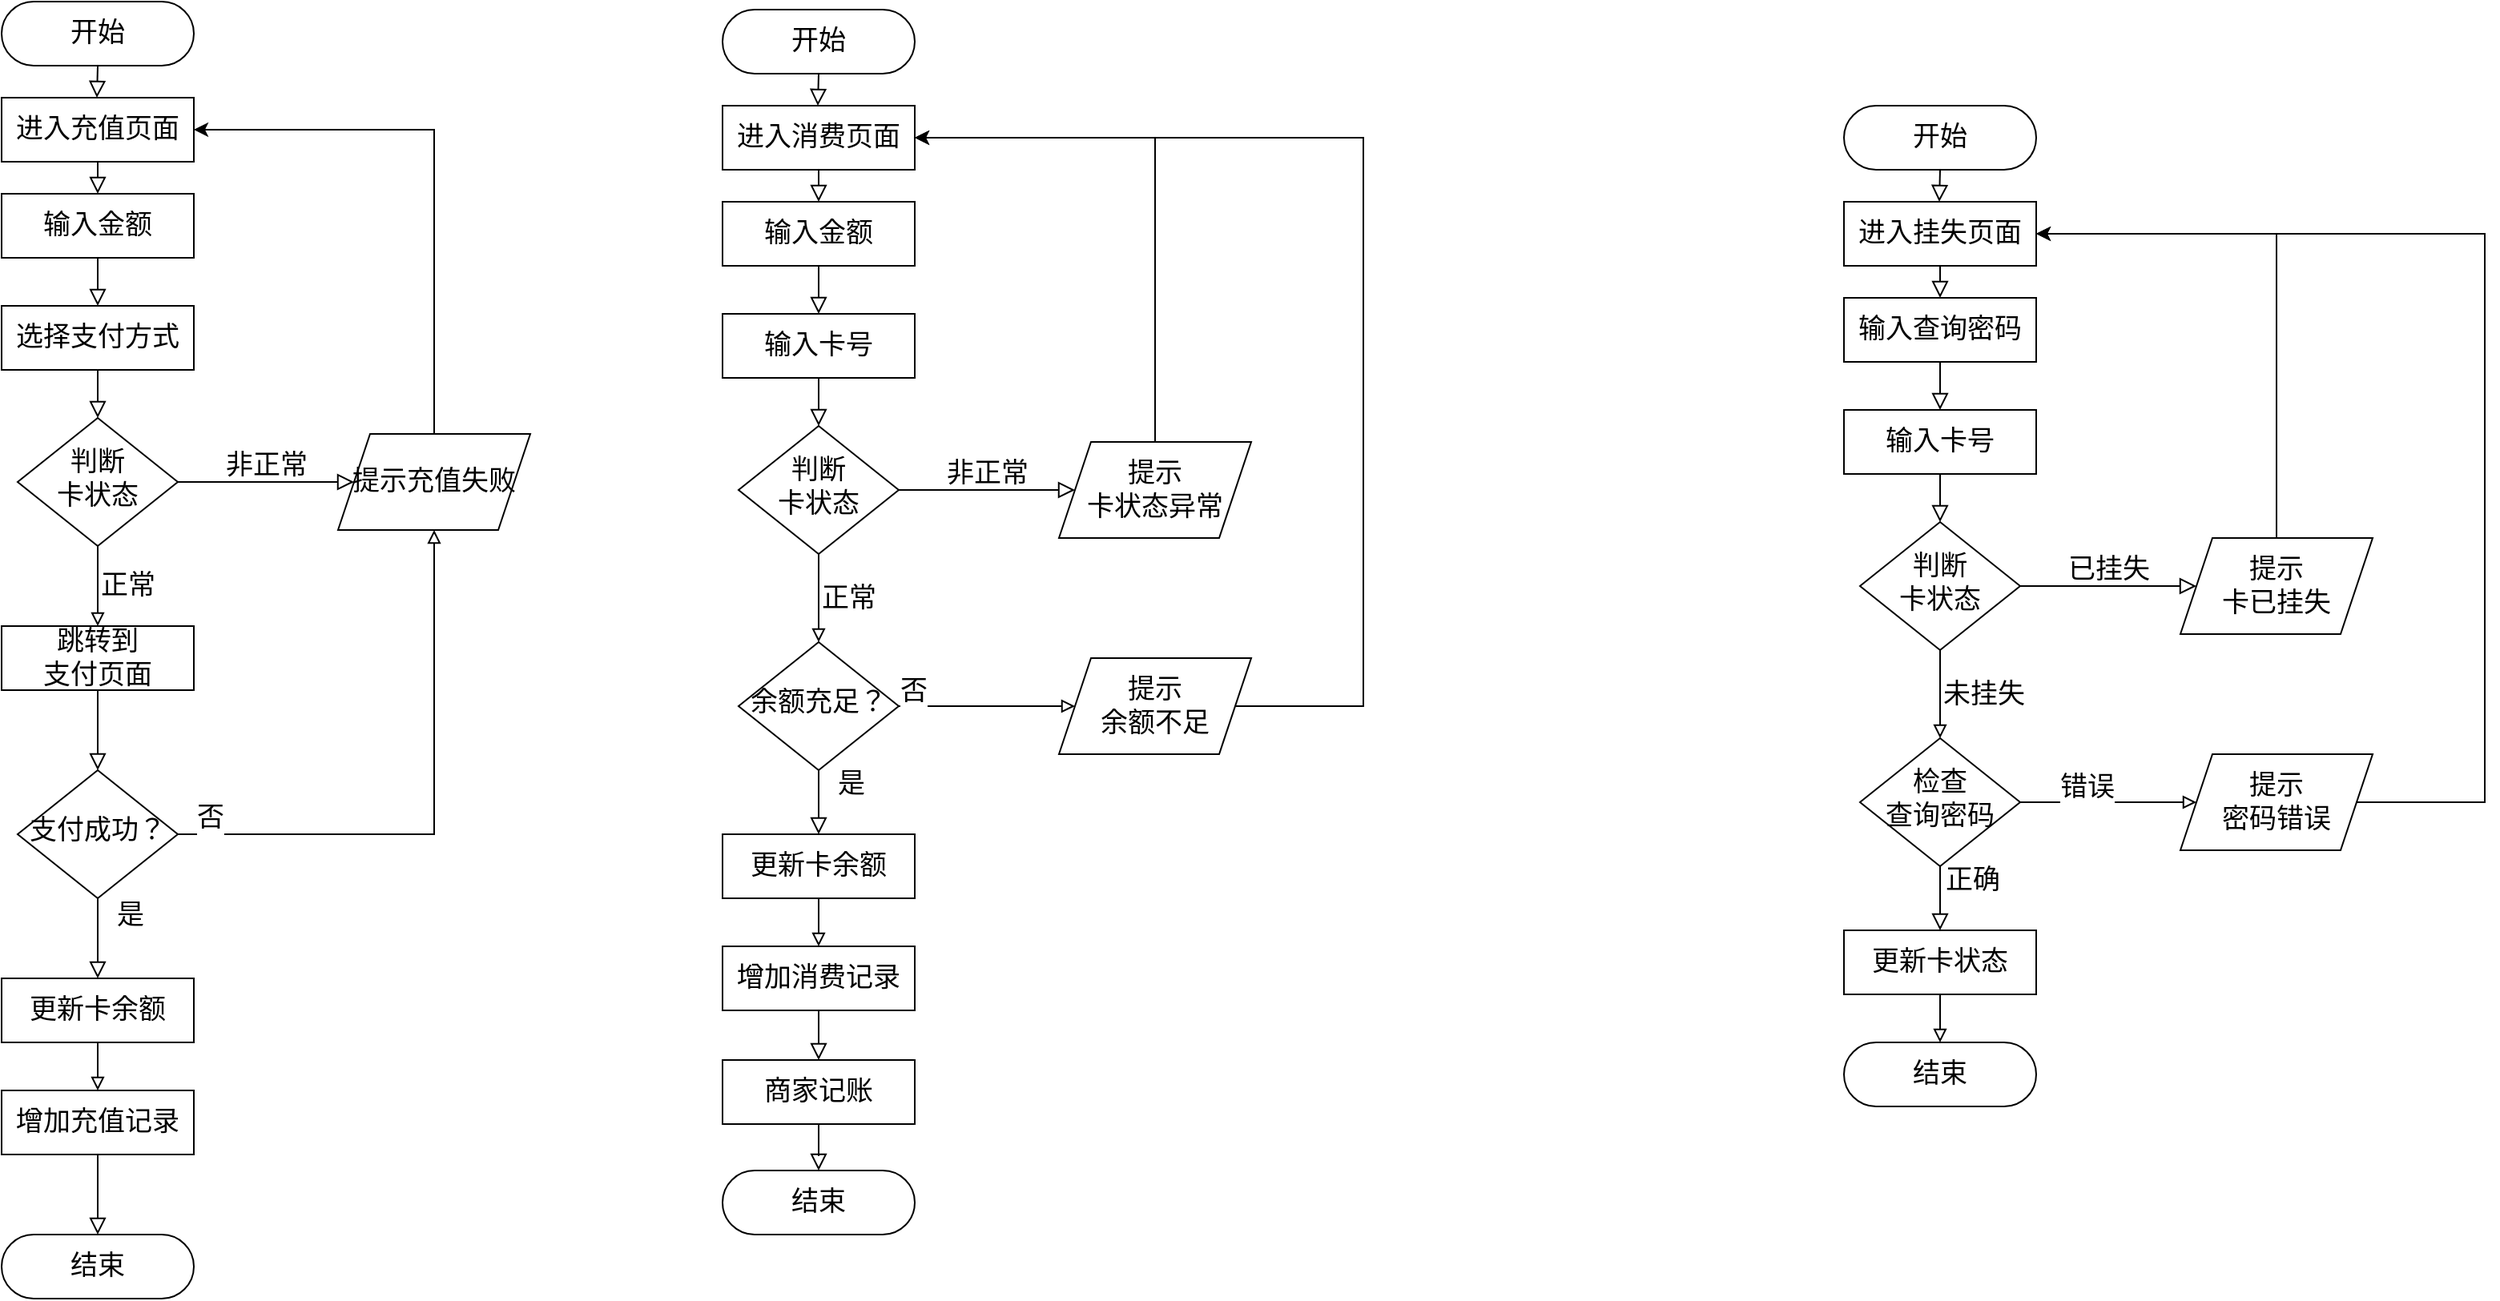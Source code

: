 <mxfile version="24.9.3">
  <diagram id="C5RBs43oDa-KdzZeNtuy" name="Page-1">
    <mxGraphModel dx="1194" dy="893" grid="1" gridSize="10" guides="1" tooltips="1" connect="1" arrows="1" fold="1" page="1" pageScale="1" pageWidth="1169" pageHeight="827" math="0" shadow="0">
      <root>
        <mxCell id="WIyWlLk6GJQsqaUBKTNV-0" />
        <mxCell id="WIyWlLk6GJQsqaUBKTNV-1" parent="WIyWlLk6GJQsqaUBKTNV-0" />
        <mxCell id="WIyWlLk6GJQsqaUBKTNV-2" value="" style="rounded=0;html=1;jettySize=auto;orthogonalLoop=1;fontSize=17;endArrow=block;endFill=0;endSize=8;strokeWidth=1;shadow=0;labelBackgroundColor=none;edgeStyle=orthogonalEdgeStyle;" parent="WIyWlLk6GJQsqaUBKTNV-1" source="WIyWlLk6GJQsqaUBKTNV-3" target="WIyWlLk6GJQsqaUBKTNV-6" edge="1">
          <mxGeometry relative="1" as="geometry" />
        </mxCell>
        <mxCell id="WIyWlLk6GJQsqaUBKTNV-3" value="选择支付方式" style="rounded=0;whiteSpace=wrap;html=1;fontSize=17;glass=0;strokeWidth=1;shadow=0;" parent="WIyWlLk6GJQsqaUBKTNV-1" vertex="1">
          <mxGeometry x="80" y="199" width="120" height="40" as="geometry" />
        </mxCell>
        <mxCell id="WIyWlLk6GJQsqaUBKTNV-5" value="非正常" style="edgeStyle=orthogonalEdgeStyle;rounded=0;html=1;jettySize=auto;orthogonalLoop=1;fontSize=17;endArrow=block;endFill=0;endSize=8;strokeWidth=1;shadow=0;labelBackgroundColor=none;entryX=0;entryY=0.5;entryDx=0;entryDy=0;" parent="WIyWlLk6GJQsqaUBKTNV-1" source="WIyWlLk6GJQsqaUBKTNV-6" target="n9ziA0_ppnjwsiYsguU1-13" edge="1">
          <mxGeometry y="10" relative="1" as="geometry">
            <mxPoint as="offset" />
            <mxPoint x="280" y="309" as="targetPoint" />
          </mxGeometry>
        </mxCell>
        <mxCell id="n9ziA0_ppnjwsiYsguU1-6" value="&lt;font style=&quot;font-size: 17px;&quot;&gt;正常&lt;/font&gt;" style="edgeStyle=orthogonalEdgeStyle;rounded=0;orthogonalLoop=1;jettySize=auto;html=1;exitX=0.5;exitY=1;exitDx=0;exitDy=0;entryX=0.5;entryY=0;entryDx=0;entryDy=0;labelPosition=right;verticalLabelPosition=middle;align=left;verticalAlign=middle;endArrow=block;endFill=0;" edge="1" parent="WIyWlLk6GJQsqaUBKTNV-1" source="WIyWlLk6GJQsqaUBKTNV-6" target="n9ziA0_ppnjwsiYsguU1-5">
          <mxGeometry relative="1" as="geometry">
            <mxPoint as="offset" />
          </mxGeometry>
        </mxCell>
        <mxCell id="WIyWlLk6GJQsqaUBKTNV-6" value="判断&lt;div&gt;卡状态&lt;/div&gt;" style="rhombus;whiteSpace=wrap;html=1;shadow=0;fontFamily=Helvetica;fontSize=17;align=center;strokeWidth=1;spacing=6;spacingTop=-4;" parent="WIyWlLk6GJQsqaUBKTNV-1" vertex="1">
          <mxGeometry x="90" y="269" width="100" height="80" as="geometry" />
        </mxCell>
        <mxCell id="WIyWlLk6GJQsqaUBKTNV-8" value="是" style="rounded=0;html=1;jettySize=auto;orthogonalLoop=1;fontSize=17;endArrow=block;endFill=0;endSize=8;strokeWidth=1;shadow=0;labelBackgroundColor=none;edgeStyle=orthogonalEdgeStyle;" parent="WIyWlLk6GJQsqaUBKTNV-1" source="WIyWlLk6GJQsqaUBKTNV-10" target="WIyWlLk6GJQsqaUBKTNV-11" edge="1">
          <mxGeometry x="-0.556" y="20" relative="1" as="geometry">
            <mxPoint as="offset" />
          </mxGeometry>
        </mxCell>
        <mxCell id="n9ziA0_ppnjwsiYsguU1-7" value="否" style="edgeStyle=orthogonalEdgeStyle;rounded=0;orthogonalLoop=1;jettySize=auto;html=1;exitX=1;exitY=0.5;exitDx=0;exitDy=0;entryX=0.5;entryY=1;entryDx=0;entryDy=0;labelPosition=left;verticalLabelPosition=middle;align=right;verticalAlign=middle;fontSize=17;endArrow=block;endFill=0;" edge="1" parent="WIyWlLk6GJQsqaUBKTNV-1" source="WIyWlLk6GJQsqaUBKTNV-10" target="n9ziA0_ppnjwsiYsguU1-13">
          <mxGeometry x="-0.829" y="10" relative="1" as="geometry">
            <mxPoint x="340" y="329" as="targetPoint" />
            <mxPoint as="offset" />
          </mxGeometry>
        </mxCell>
        <mxCell id="WIyWlLk6GJQsqaUBKTNV-10" value="支付成功？" style="rhombus;whiteSpace=wrap;html=1;shadow=0;fontFamily=Helvetica;fontSize=17;align=center;strokeWidth=1;spacing=6;spacingTop=-4;" parent="WIyWlLk6GJQsqaUBKTNV-1" vertex="1">
          <mxGeometry x="90" y="489" width="100" height="80" as="geometry" />
        </mxCell>
        <mxCell id="n9ziA0_ppnjwsiYsguU1-10" style="edgeStyle=orthogonalEdgeStyle;rounded=0;orthogonalLoop=1;jettySize=auto;html=1;exitX=0.5;exitY=1;exitDx=0;exitDy=0;entryX=0.5;entryY=0;entryDx=0;entryDy=0;endArrow=block;endFill=0;" edge="1" parent="WIyWlLk6GJQsqaUBKTNV-1" source="WIyWlLk6GJQsqaUBKTNV-11" target="n9ziA0_ppnjwsiYsguU1-9">
          <mxGeometry relative="1" as="geometry" />
        </mxCell>
        <mxCell id="WIyWlLk6GJQsqaUBKTNV-11" value="更新卡余额" style="rounded=0;whiteSpace=wrap;html=1;fontSize=17;glass=0;strokeWidth=1;shadow=0;" parent="WIyWlLk6GJQsqaUBKTNV-1" vertex="1">
          <mxGeometry x="80" y="619" width="120" height="40" as="geometry" />
        </mxCell>
        <mxCell id="n9ziA0_ppnjwsiYsguU1-0" value="" style="rounded=0;html=1;jettySize=auto;orthogonalLoop=1;fontSize=17;endArrow=block;endFill=0;endSize=8;strokeWidth=1;shadow=0;labelBackgroundColor=none;edgeStyle=orthogonalEdgeStyle;" edge="1" parent="WIyWlLk6GJQsqaUBKTNV-1" source="n9ziA0_ppnjwsiYsguU1-1">
          <mxGeometry relative="1" as="geometry">
            <mxPoint x="140" y="199" as="targetPoint" />
          </mxGeometry>
        </mxCell>
        <mxCell id="n9ziA0_ppnjwsiYsguU1-1" value="输入金额" style="rounded=0;whiteSpace=wrap;html=1;fontSize=17;glass=0;strokeWidth=1;shadow=0;" vertex="1" parent="WIyWlLk6GJQsqaUBKTNV-1">
          <mxGeometry x="80" y="129" width="120" height="40" as="geometry" />
        </mxCell>
        <mxCell id="n9ziA0_ppnjwsiYsguU1-2" value="" style="rounded=0;html=1;jettySize=auto;orthogonalLoop=1;fontSize=17;endArrow=block;endFill=0;endSize=8;strokeWidth=1;shadow=0;labelBackgroundColor=none;edgeStyle=orthogonalEdgeStyle;exitX=0.5;exitY=1;exitDx=0;exitDy=0;" edge="1" parent="WIyWlLk6GJQsqaUBKTNV-1" source="n9ziA0_ppnjwsiYsguU1-3">
          <mxGeometry relative="1" as="geometry">
            <mxPoint x="139.5" y="69" as="targetPoint" />
            <mxPoint x="139.5" y="-21" as="sourcePoint" />
          </mxGeometry>
        </mxCell>
        <mxCell id="n9ziA0_ppnjwsiYsguU1-3" value="开始" style="rounded=1;whiteSpace=wrap;html=1;fontSize=17;glass=0;strokeWidth=1;shadow=0;perimeter=rectanglePerimeter;arcSize=50;" vertex="1" parent="WIyWlLk6GJQsqaUBKTNV-1">
          <mxGeometry x="80" y="9" width="120" height="40" as="geometry" />
        </mxCell>
        <mxCell id="n9ziA0_ppnjwsiYsguU1-4" value="" style="rounded=0;html=1;jettySize=auto;orthogonalLoop=1;fontSize=17;endArrow=block;endFill=0;endSize=8;strokeWidth=1;shadow=0;labelBackgroundColor=none;edgeStyle=orthogonalEdgeStyle;entryX=0.5;entryY=0;entryDx=0;entryDy=0;" edge="1" parent="WIyWlLk6GJQsqaUBKTNV-1" source="n9ziA0_ppnjwsiYsguU1-5" target="WIyWlLk6GJQsqaUBKTNV-10">
          <mxGeometry relative="1" as="geometry">
            <mxPoint x="140" y="459" as="targetPoint" />
            <Array as="points" />
          </mxGeometry>
        </mxCell>
        <mxCell id="n9ziA0_ppnjwsiYsguU1-5" value="跳转到&lt;div&gt;支付页面&lt;/div&gt;" style="rounded=0;whiteSpace=wrap;html=1;fontSize=17;glass=0;strokeWidth=1;shadow=0;" vertex="1" parent="WIyWlLk6GJQsqaUBKTNV-1">
          <mxGeometry x="80" y="399" width="120" height="40" as="geometry" />
        </mxCell>
        <mxCell id="n9ziA0_ppnjwsiYsguU1-8" value="" style="rounded=0;html=1;jettySize=auto;orthogonalLoop=1;fontSize=17;endArrow=block;endFill=0;endSize=8;strokeWidth=1;shadow=0;labelBackgroundColor=none;edgeStyle=orthogonalEdgeStyle;" edge="1" parent="WIyWlLk6GJQsqaUBKTNV-1" source="n9ziA0_ppnjwsiYsguU1-9">
          <mxGeometry relative="1" as="geometry">
            <mxPoint x="140" y="779" as="targetPoint" />
          </mxGeometry>
        </mxCell>
        <mxCell id="n9ziA0_ppnjwsiYsguU1-9" value="增加充值记录" style="rounded=0;whiteSpace=wrap;html=1;fontSize=17;glass=0;strokeWidth=1;shadow=0;" vertex="1" parent="WIyWlLk6GJQsqaUBKTNV-1">
          <mxGeometry x="80" y="689" width="120" height="40" as="geometry" />
        </mxCell>
        <mxCell id="n9ziA0_ppnjwsiYsguU1-11" value="" style="rounded=0;html=1;jettySize=auto;orthogonalLoop=1;fontSize=17;endArrow=block;endFill=0;endSize=8;strokeWidth=1;shadow=0;labelBackgroundColor=none;edgeStyle=orthogonalEdgeStyle;" edge="1" parent="WIyWlLk6GJQsqaUBKTNV-1" source="n9ziA0_ppnjwsiYsguU1-12">
          <mxGeometry relative="1" as="geometry">
            <mxPoint x="140" y="129" as="targetPoint" />
          </mxGeometry>
        </mxCell>
        <mxCell id="n9ziA0_ppnjwsiYsguU1-12" value="进入充值页面" style="rounded=0;whiteSpace=wrap;html=1;fontSize=17;glass=0;strokeWidth=1;shadow=0;" vertex="1" parent="WIyWlLk6GJQsqaUBKTNV-1">
          <mxGeometry x="80" y="69" width="120" height="40" as="geometry" />
        </mxCell>
        <mxCell id="n9ziA0_ppnjwsiYsguU1-14" style="edgeStyle=orthogonalEdgeStyle;rounded=0;orthogonalLoop=1;jettySize=auto;html=1;exitX=0.5;exitY=0;exitDx=0;exitDy=0;entryX=1;entryY=0.5;entryDx=0;entryDy=0;" edge="1" parent="WIyWlLk6GJQsqaUBKTNV-1" source="n9ziA0_ppnjwsiYsguU1-13" target="n9ziA0_ppnjwsiYsguU1-12">
          <mxGeometry relative="1" as="geometry" />
        </mxCell>
        <mxCell id="n9ziA0_ppnjwsiYsguU1-13" value="&lt;font style=&quot;font-size: 17px;&quot;&gt;提示充值失败&lt;/font&gt;" style="shape=parallelogram;perimeter=parallelogramPerimeter;whiteSpace=wrap;html=1;fixedSize=1;" vertex="1" parent="WIyWlLk6GJQsqaUBKTNV-1">
          <mxGeometry x="290" y="279" width="120" height="60" as="geometry" />
        </mxCell>
        <mxCell id="n9ziA0_ppnjwsiYsguU1-17" value="结束" style="rounded=1;whiteSpace=wrap;html=1;fontSize=17;glass=0;strokeWidth=1;shadow=0;perimeter=rectanglePerimeter;arcSize=50;" vertex="1" parent="WIyWlLk6GJQsqaUBKTNV-1">
          <mxGeometry x="80" y="779" width="120" height="40" as="geometry" />
        </mxCell>
        <mxCell id="n9ziA0_ppnjwsiYsguU1-18" value="" style="rounded=0;html=1;jettySize=auto;orthogonalLoop=1;fontSize=17;endArrow=block;endFill=0;endSize=8;strokeWidth=1;shadow=0;labelBackgroundColor=none;edgeStyle=orthogonalEdgeStyle;" edge="1" parent="WIyWlLk6GJQsqaUBKTNV-1" source="n9ziA0_ppnjwsiYsguU1-19" target="n9ziA0_ppnjwsiYsguU1-22">
          <mxGeometry relative="1" as="geometry" />
        </mxCell>
        <mxCell id="n9ziA0_ppnjwsiYsguU1-19" value="输入卡号" style="rounded=0;whiteSpace=wrap;html=1;fontSize=17;glass=0;strokeWidth=1;shadow=0;" vertex="1" parent="WIyWlLk6GJQsqaUBKTNV-1">
          <mxGeometry x="530" y="204" width="120" height="40" as="geometry" />
        </mxCell>
        <mxCell id="n9ziA0_ppnjwsiYsguU1-20" value="非正常" style="edgeStyle=orthogonalEdgeStyle;rounded=0;html=1;jettySize=auto;orthogonalLoop=1;fontSize=17;endArrow=block;endFill=0;endSize=8;strokeWidth=1;shadow=0;labelBackgroundColor=none;entryX=0;entryY=0.5;entryDx=0;entryDy=0;" edge="1" parent="WIyWlLk6GJQsqaUBKTNV-1" source="n9ziA0_ppnjwsiYsguU1-22" target="n9ziA0_ppnjwsiYsguU1-39">
          <mxGeometry y="10" relative="1" as="geometry">
            <mxPoint as="offset" />
            <mxPoint x="730" y="314" as="targetPoint" />
          </mxGeometry>
        </mxCell>
        <mxCell id="n9ziA0_ppnjwsiYsguU1-21" value="&lt;font style=&quot;font-size: 17px;&quot;&gt;正常&lt;/font&gt;" style="edgeStyle=orthogonalEdgeStyle;rounded=0;orthogonalLoop=1;jettySize=auto;html=1;exitX=0.5;exitY=1;exitDx=0;exitDy=0;entryX=0.5;entryY=0;entryDx=0;entryDy=0;labelPosition=right;verticalLabelPosition=middle;align=left;verticalAlign=middle;endArrow=block;endFill=0;" edge="1" parent="WIyWlLk6GJQsqaUBKTNV-1" source="n9ziA0_ppnjwsiYsguU1-22" target="n9ziA0_ppnjwsiYsguU1-25">
          <mxGeometry relative="1" as="geometry">
            <mxPoint as="offset" />
            <mxPoint x="590" y="404" as="targetPoint" />
          </mxGeometry>
        </mxCell>
        <mxCell id="n9ziA0_ppnjwsiYsguU1-22" value="判断&lt;div&gt;卡状态&lt;/div&gt;" style="rhombus;whiteSpace=wrap;html=1;shadow=0;fontFamily=Helvetica;fontSize=17;align=center;strokeWidth=1;spacing=6;spacingTop=-4;" vertex="1" parent="WIyWlLk6GJQsqaUBKTNV-1">
          <mxGeometry x="540" y="274" width="100" height="80" as="geometry" />
        </mxCell>
        <mxCell id="n9ziA0_ppnjwsiYsguU1-23" value="是" style="rounded=0;html=1;jettySize=auto;orthogonalLoop=1;fontSize=17;endArrow=block;endFill=0;endSize=8;strokeWidth=1;shadow=0;labelBackgroundColor=none;edgeStyle=orthogonalEdgeStyle;" edge="1" parent="WIyWlLk6GJQsqaUBKTNV-1" source="n9ziA0_ppnjwsiYsguU1-25" target="n9ziA0_ppnjwsiYsguU1-27">
          <mxGeometry x="-0.556" y="20" relative="1" as="geometry">
            <mxPoint as="offset" />
          </mxGeometry>
        </mxCell>
        <mxCell id="n9ziA0_ppnjwsiYsguU1-24" value="否" style="edgeStyle=orthogonalEdgeStyle;rounded=0;orthogonalLoop=1;jettySize=auto;html=1;exitX=1;exitY=0.5;exitDx=0;exitDy=0;labelPosition=left;verticalLabelPosition=middle;align=right;verticalAlign=middle;fontSize=17;endArrow=block;endFill=0;entryX=0;entryY=0.5;entryDx=0;entryDy=0;" edge="1" parent="WIyWlLk6GJQsqaUBKTNV-1" source="n9ziA0_ppnjwsiYsguU1-25" target="n9ziA0_ppnjwsiYsguU1-41">
          <mxGeometry x="-0.667" y="9" relative="1" as="geometry">
            <mxPoint x="800" y="449" as="targetPoint" />
            <mxPoint as="offset" />
          </mxGeometry>
        </mxCell>
        <mxCell id="n9ziA0_ppnjwsiYsguU1-25" value="余额充足？" style="rhombus;whiteSpace=wrap;html=1;shadow=0;fontFamily=Helvetica;fontSize=17;align=center;strokeWidth=1;spacing=6;spacingTop=-4;" vertex="1" parent="WIyWlLk6GJQsqaUBKTNV-1">
          <mxGeometry x="540" y="409" width="100" height="80" as="geometry" />
        </mxCell>
        <mxCell id="n9ziA0_ppnjwsiYsguU1-26" style="edgeStyle=orthogonalEdgeStyle;rounded=0;orthogonalLoop=1;jettySize=auto;html=1;exitX=0.5;exitY=1;exitDx=0;exitDy=0;entryX=0.5;entryY=0;entryDx=0;entryDy=0;endArrow=block;endFill=0;" edge="1" parent="WIyWlLk6GJQsqaUBKTNV-1" source="n9ziA0_ppnjwsiYsguU1-27" target="n9ziA0_ppnjwsiYsguU1-35">
          <mxGeometry relative="1" as="geometry" />
        </mxCell>
        <mxCell id="n9ziA0_ppnjwsiYsguU1-27" value="更新卡余额" style="rounded=0;whiteSpace=wrap;html=1;fontSize=17;glass=0;strokeWidth=1;shadow=0;" vertex="1" parent="WIyWlLk6GJQsqaUBKTNV-1">
          <mxGeometry x="530" y="529" width="120" height="40" as="geometry" />
        </mxCell>
        <mxCell id="n9ziA0_ppnjwsiYsguU1-28" value="" style="rounded=0;html=1;jettySize=auto;orthogonalLoop=1;fontSize=17;endArrow=block;endFill=0;endSize=8;strokeWidth=1;shadow=0;labelBackgroundColor=none;edgeStyle=orthogonalEdgeStyle;" edge="1" parent="WIyWlLk6GJQsqaUBKTNV-1" source="n9ziA0_ppnjwsiYsguU1-29">
          <mxGeometry relative="1" as="geometry">
            <mxPoint x="590" y="204" as="targetPoint" />
          </mxGeometry>
        </mxCell>
        <mxCell id="n9ziA0_ppnjwsiYsguU1-29" value="输入金额" style="rounded=0;whiteSpace=wrap;html=1;fontSize=17;glass=0;strokeWidth=1;shadow=0;" vertex="1" parent="WIyWlLk6GJQsqaUBKTNV-1">
          <mxGeometry x="530" y="134" width="120" height="40" as="geometry" />
        </mxCell>
        <mxCell id="n9ziA0_ppnjwsiYsguU1-30" value="" style="rounded=0;html=1;jettySize=auto;orthogonalLoop=1;fontSize=17;endArrow=block;endFill=0;endSize=8;strokeWidth=1;shadow=0;labelBackgroundColor=none;edgeStyle=orthogonalEdgeStyle;exitX=0.5;exitY=1;exitDx=0;exitDy=0;" edge="1" parent="WIyWlLk6GJQsqaUBKTNV-1" source="n9ziA0_ppnjwsiYsguU1-31">
          <mxGeometry relative="1" as="geometry">
            <mxPoint x="589.5" y="74" as="targetPoint" />
            <mxPoint x="589.5" y="-16" as="sourcePoint" />
          </mxGeometry>
        </mxCell>
        <mxCell id="n9ziA0_ppnjwsiYsguU1-31" value="开始" style="rounded=1;whiteSpace=wrap;html=1;fontSize=17;glass=0;strokeWidth=1;shadow=0;perimeter=rectanglePerimeter;arcSize=50;" vertex="1" parent="WIyWlLk6GJQsqaUBKTNV-1">
          <mxGeometry x="530" y="14" width="120" height="40" as="geometry" />
        </mxCell>
        <mxCell id="n9ziA0_ppnjwsiYsguU1-34" value="" style="rounded=0;html=1;jettySize=auto;orthogonalLoop=1;fontSize=17;endArrow=block;endFill=0;endSize=8;strokeWidth=1;shadow=0;labelBackgroundColor=none;edgeStyle=orthogonalEdgeStyle;entryX=0.5;entryY=0;entryDx=0;entryDy=0;" edge="1" parent="WIyWlLk6GJQsqaUBKTNV-1" source="n9ziA0_ppnjwsiYsguU1-35" target="n9ziA0_ppnjwsiYsguU1-44">
          <mxGeometry relative="1" as="geometry">
            <mxPoint x="590" y="690" as="targetPoint" />
          </mxGeometry>
        </mxCell>
        <mxCell id="n9ziA0_ppnjwsiYsguU1-35" value="增加消费记录" style="rounded=0;whiteSpace=wrap;html=1;fontSize=17;glass=0;strokeWidth=1;shadow=0;" vertex="1" parent="WIyWlLk6GJQsqaUBKTNV-1">
          <mxGeometry x="530" y="599" width="120" height="40" as="geometry" />
        </mxCell>
        <mxCell id="n9ziA0_ppnjwsiYsguU1-36" value="" style="rounded=0;html=1;jettySize=auto;orthogonalLoop=1;fontSize=17;endArrow=block;endFill=0;endSize=8;strokeWidth=1;shadow=0;labelBackgroundColor=none;edgeStyle=orthogonalEdgeStyle;" edge="1" parent="WIyWlLk6GJQsqaUBKTNV-1" source="n9ziA0_ppnjwsiYsguU1-37">
          <mxGeometry relative="1" as="geometry">
            <mxPoint x="590" y="134" as="targetPoint" />
          </mxGeometry>
        </mxCell>
        <mxCell id="n9ziA0_ppnjwsiYsguU1-37" value="进入消费页面" style="rounded=0;whiteSpace=wrap;html=1;fontSize=17;glass=0;strokeWidth=1;shadow=0;" vertex="1" parent="WIyWlLk6GJQsqaUBKTNV-1">
          <mxGeometry x="530" y="74" width="120" height="40" as="geometry" />
        </mxCell>
        <mxCell id="n9ziA0_ppnjwsiYsguU1-38" style="edgeStyle=orthogonalEdgeStyle;rounded=0;orthogonalLoop=1;jettySize=auto;html=1;exitX=0.5;exitY=0;exitDx=0;exitDy=0;entryX=1;entryY=0.5;entryDx=0;entryDy=0;" edge="1" parent="WIyWlLk6GJQsqaUBKTNV-1" source="n9ziA0_ppnjwsiYsguU1-39" target="n9ziA0_ppnjwsiYsguU1-37">
          <mxGeometry relative="1" as="geometry" />
        </mxCell>
        <mxCell id="n9ziA0_ppnjwsiYsguU1-39" value="&lt;font style=&quot;font-size: 17px;&quot;&gt;提示&lt;/font&gt;&lt;div&gt;&lt;font style=&quot;font-size: 17px;&quot;&gt;卡状态异常&lt;/font&gt;&lt;/div&gt;" style="shape=parallelogram;perimeter=parallelogramPerimeter;whiteSpace=wrap;html=1;fixedSize=1;" vertex="1" parent="WIyWlLk6GJQsqaUBKTNV-1">
          <mxGeometry x="740" y="284" width="120" height="60" as="geometry" />
        </mxCell>
        <mxCell id="n9ziA0_ppnjwsiYsguU1-40" value="结束" style="rounded=1;whiteSpace=wrap;html=1;fontSize=17;glass=0;strokeWidth=1;shadow=0;perimeter=rectanglePerimeter;arcSize=50;" vertex="1" parent="WIyWlLk6GJQsqaUBKTNV-1">
          <mxGeometry x="530" y="739" width="120" height="40" as="geometry" />
        </mxCell>
        <mxCell id="n9ziA0_ppnjwsiYsguU1-42" style="edgeStyle=orthogonalEdgeStyle;rounded=0;orthogonalLoop=1;jettySize=auto;html=1;exitX=1;exitY=0.5;exitDx=0;exitDy=0;entryX=1;entryY=0.5;entryDx=0;entryDy=0;" edge="1" parent="WIyWlLk6GJQsqaUBKTNV-1" source="n9ziA0_ppnjwsiYsguU1-41" target="n9ziA0_ppnjwsiYsguU1-37">
          <mxGeometry relative="1" as="geometry">
            <Array as="points">
              <mxPoint x="930" y="449" />
              <mxPoint x="930" y="94" />
            </Array>
          </mxGeometry>
        </mxCell>
        <mxCell id="n9ziA0_ppnjwsiYsguU1-41" value="&lt;font style=&quot;font-size: 17px;&quot;&gt;提示&lt;/font&gt;&lt;div&gt;&lt;font style=&quot;font-size: 17px;&quot;&gt;余额不足&lt;/font&gt;&lt;/div&gt;" style="shape=parallelogram;perimeter=parallelogramPerimeter;whiteSpace=wrap;html=1;fixedSize=1;" vertex="1" parent="WIyWlLk6GJQsqaUBKTNV-1">
          <mxGeometry x="740" y="419" width="120" height="60" as="geometry" />
        </mxCell>
        <mxCell id="n9ziA0_ppnjwsiYsguU1-43" value="" style="rounded=0;html=1;jettySize=auto;orthogonalLoop=1;fontSize=17;endArrow=block;endFill=0;endSize=8;strokeWidth=1;shadow=0;labelBackgroundColor=none;edgeStyle=orthogonalEdgeStyle;entryX=0.5;entryY=0;entryDx=0;entryDy=0;" edge="1" parent="WIyWlLk6GJQsqaUBKTNV-1" source="n9ziA0_ppnjwsiYsguU1-44" target="n9ziA0_ppnjwsiYsguU1-40">
          <mxGeometry relative="1" as="geometry">
            <mxPoint x="740" y="720" as="targetPoint" />
          </mxGeometry>
        </mxCell>
        <mxCell id="n9ziA0_ppnjwsiYsguU1-44" value="商家记账" style="rounded=0;whiteSpace=wrap;html=1;fontSize=17;glass=0;strokeWidth=1;shadow=0;" vertex="1" parent="WIyWlLk6GJQsqaUBKTNV-1">
          <mxGeometry x="530" y="670" width="120" height="40" as="geometry" />
        </mxCell>
        <mxCell id="n9ziA0_ppnjwsiYsguU1-45" value="" style="rounded=0;html=1;jettySize=auto;orthogonalLoop=1;fontSize=17;endArrow=block;endFill=0;endSize=8;strokeWidth=1;shadow=0;labelBackgroundColor=none;edgeStyle=orthogonalEdgeStyle;" edge="1" parent="WIyWlLk6GJQsqaUBKTNV-1" source="n9ziA0_ppnjwsiYsguU1-46" target="n9ziA0_ppnjwsiYsguU1-49">
          <mxGeometry relative="1" as="geometry" />
        </mxCell>
        <mxCell id="n9ziA0_ppnjwsiYsguU1-46" value="输入卡号" style="rounded=0;whiteSpace=wrap;html=1;fontSize=17;glass=0;strokeWidth=1;shadow=0;" vertex="1" parent="WIyWlLk6GJQsqaUBKTNV-1">
          <mxGeometry x="1230" y="264" width="120" height="40" as="geometry" />
        </mxCell>
        <mxCell id="n9ziA0_ppnjwsiYsguU1-47" value="已挂失" style="edgeStyle=orthogonalEdgeStyle;rounded=0;html=1;jettySize=auto;orthogonalLoop=1;fontSize=17;endArrow=block;endFill=0;endSize=8;strokeWidth=1;shadow=0;labelBackgroundColor=none;entryX=0;entryY=0.5;entryDx=0;entryDy=0;" edge="1" parent="WIyWlLk6GJQsqaUBKTNV-1" source="n9ziA0_ppnjwsiYsguU1-49" target="n9ziA0_ppnjwsiYsguU1-64">
          <mxGeometry y="10" relative="1" as="geometry">
            <mxPoint as="offset" />
            <mxPoint x="1430" y="374" as="targetPoint" />
          </mxGeometry>
        </mxCell>
        <mxCell id="n9ziA0_ppnjwsiYsguU1-48" value="&lt;font style=&quot;font-size: 17px;&quot;&gt;未挂失&lt;/font&gt;" style="edgeStyle=orthogonalEdgeStyle;rounded=0;orthogonalLoop=1;jettySize=auto;html=1;exitX=0.5;exitY=1;exitDx=0;exitDy=0;entryX=0.5;entryY=0;entryDx=0;entryDy=0;labelPosition=right;verticalLabelPosition=middle;align=left;verticalAlign=middle;endArrow=block;endFill=0;" edge="1" parent="WIyWlLk6GJQsqaUBKTNV-1" source="n9ziA0_ppnjwsiYsguU1-49" target="n9ziA0_ppnjwsiYsguU1-52">
          <mxGeometry relative="1" as="geometry">
            <mxPoint as="offset" />
            <mxPoint x="1290" y="464" as="targetPoint" />
          </mxGeometry>
        </mxCell>
        <mxCell id="n9ziA0_ppnjwsiYsguU1-49" value="判断&lt;div&gt;卡状态&lt;/div&gt;" style="rhombus;whiteSpace=wrap;html=1;shadow=0;fontFamily=Helvetica;fontSize=17;align=center;strokeWidth=1;spacing=6;spacingTop=-4;" vertex="1" parent="WIyWlLk6GJQsqaUBKTNV-1">
          <mxGeometry x="1240" y="334" width="100" height="80" as="geometry" />
        </mxCell>
        <mxCell id="n9ziA0_ppnjwsiYsguU1-50" value="正确" style="rounded=0;html=1;jettySize=auto;orthogonalLoop=1;fontSize=17;endArrow=block;endFill=0;endSize=8;strokeWidth=1;shadow=0;labelBackgroundColor=none;edgeStyle=orthogonalEdgeStyle;" edge="1" parent="WIyWlLk6GJQsqaUBKTNV-1" source="n9ziA0_ppnjwsiYsguU1-52" target="n9ziA0_ppnjwsiYsguU1-54">
          <mxGeometry x="-0.556" y="20" relative="1" as="geometry">
            <mxPoint as="offset" />
          </mxGeometry>
        </mxCell>
        <mxCell id="n9ziA0_ppnjwsiYsguU1-51" value="错误" style="edgeStyle=orthogonalEdgeStyle;rounded=0;orthogonalLoop=1;jettySize=auto;html=1;exitX=1;exitY=0.5;exitDx=0;exitDy=0;labelPosition=left;verticalLabelPosition=middle;align=right;verticalAlign=middle;fontSize=17;endArrow=block;endFill=0;entryX=0;entryY=0.5;entryDx=0;entryDy=0;" edge="1" parent="WIyWlLk6GJQsqaUBKTNV-1" source="n9ziA0_ppnjwsiYsguU1-52" target="n9ziA0_ppnjwsiYsguU1-67">
          <mxGeometry x="0.091" y="9" relative="1" as="geometry">
            <mxPoint x="1500" y="509" as="targetPoint" />
            <mxPoint as="offset" />
          </mxGeometry>
        </mxCell>
        <mxCell id="n9ziA0_ppnjwsiYsguU1-52" value="检查&lt;div&gt;查询密码&lt;/div&gt;" style="rhombus;whiteSpace=wrap;html=1;shadow=0;fontFamily=Helvetica;fontSize=17;align=center;strokeWidth=1;spacing=6;spacingTop=-4;" vertex="1" parent="WIyWlLk6GJQsqaUBKTNV-1">
          <mxGeometry x="1240" y="469" width="100" height="80" as="geometry" />
        </mxCell>
        <mxCell id="n9ziA0_ppnjwsiYsguU1-53" style="edgeStyle=orthogonalEdgeStyle;rounded=0;orthogonalLoop=1;jettySize=auto;html=1;exitX=0.5;exitY=1;exitDx=0;exitDy=0;entryX=0.5;entryY=0;entryDx=0;entryDy=0;endArrow=block;endFill=0;" edge="1" parent="WIyWlLk6GJQsqaUBKTNV-1" source="n9ziA0_ppnjwsiYsguU1-54">
          <mxGeometry relative="1" as="geometry">
            <mxPoint x="1290" y="659" as="targetPoint" />
          </mxGeometry>
        </mxCell>
        <mxCell id="n9ziA0_ppnjwsiYsguU1-54" value="更新卡状态" style="rounded=0;whiteSpace=wrap;html=1;fontSize=17;glass=0;strokeWidth=1;shadow=0;" vertex="1" parent="WIyWlLk6GJQsqaUBKTNV-1">
          <mxGeometry x="1230" y="589" width="120" height="40" as="geometry" />
        </mxCell>
        <mxCell id="n9ziA0_ppnjwsiYsguU1-55" value="" style="rounded=0;html=1;jettySize=auto;orthogonalLoop=1;fontSize=17;endArrow=block;endFill=0;endSize=8;strokeWidth=1;shadow=0;labelBackgroundColor=none;edgeStyle=orthogonalEdgeStyle;" edge="1" parent="WIyWlLk6GJQsqaUBKTNV-1" source="n9ziA0_ppnjwsiYsguU1-56">
          <mxGeometry relative="1" as="geometry">
            <mxPoint x="1290" y="264" as="targetPoint" />
          </mxGeometry>
        </mxCell>
        <mxCell id="n9ziA0_ppnjwsiYsguU1-56" value="输入查询密码" style="rounded=0;whiteSpace=wrap;html=1;fontSize=17;glass=0;strokeWidth=1;shadow=0;" vertex="1" parent="WIyWlLk6GJQsqaUBKTNV-1">
          <mxGeometry x="1230" y="194" width="120" height="40" as="geometry" />
        </mxCell>
        <mxCell id="n9ziA0_ppnjwsiYsguU1-57" value="" style="rounded=0;html=1;jettySize=auto;orthogonalLoop=1;fontSize=17;endArrow=block;endFill=0;endSize=8;strokeWidth=1;shadow=0;labelBackgroundColor=none;edgeStyle=orthogonalEdgeStyle;exitX=0.5;exitY=1;exitDx=0;exitDy=0;" edge="1" parent="WIyWlLk6GJQsqaUBKTNV-1" source="n9ziA0_ppnjwsiYsguU1-58">
          <mxGeometry relative="1" as="geometry">
            <mxPoint x="1289.5" y="134" as="targetPoint" />
            <mxPoint x="1289.5" y="44" as="sourcePoint" />
          </mxGeometry>
        </mxCell>
        <mxCell id="n9ziA0_ppnjwsiYsguU1-58" value="开始" style="rounded=1;whiteSpace=wrap;html=1;fontSize=17;glass=0;strokeWidth=1;shadow=0;perimeter=rectanglePerimeter;arcSize=50;" vertex="1" parent="WIyWlLk6GJQsqaUBKTNV-1">
          <mxGeometry x="1230" y="74" width="120" height="40" as="geometry" />
        </mxCell>
        <mxCell id="n9ziA0_ppnjwsiYsguU1-61" value="" style="rounded=0;html=1;jettySize=auto;orthogonalLoop=1;fontSize=17;endArrow=block;endFill=0;endSize=8;strokeWidth=1;shadow=0;labelBackgroundColor=none;edgeStyle=orthogonalEdgeStyle;" edge="1" parent="WIyWlLk6GJQsqaUBKTNV-1" source="n9ziA0_ppnjwsiYsguU1-62">
          <mxGeometry relative="1" as="geometry">
            <mxPoint x="1290" y="194" as="targetPoint" />
          </mxGeometry>
        </mxCell>
        <mxCell id="n9ziA0_ppnjwsiYsguU1-62" value="进入挂失页面" style="rounded=0;whiteSpace=wrap;html=1;fontSize=17;glass=0;strokeWidth=1;shadow=0;" vertex="1" parent="WIyWlLk6GJQsqaUBKTNV-1">
          <mxGeometry x="1230" y="134" width="120" height="40" as="geometry" />
        </mxCell>
        <mxCell id="n9ziA0_ppnjwsiYsguU1-63" style="edgeStyle=orthogonalEdgeStyle;rounded=0;orthogonalLoop=1;jettySize=auto;html=1;exitX=0.5;exitY=0;exitDx=0;exitDy=0;entryX=1;entryY=0.5;entryDx=0;entryDy=0;" edge="1" parent="WIyWlLk6GJQsqaUBKTNV-1" source="n9ziA0_ppnjwsiYsguU1-64" target="n9ziA0_ppnjwsiYsguU1-62">
          <mxGeometry relative="1" as="geometry" />
        </mxCell>
        <mxCell id="n9ziA0_ppnjwsiYsguU1-64" value="&lt;font style=&quot;font-size: 17px;&quot;&gt;提示&lt;/font&gt;&lt;div&gt;&lt;font style=&quot;font-size: 17px;&quot;&gt;卡已挂失&lt;/font&gt;&lt;/div&gt;" style="shape=parallelogram;perimeter=parallelogramPerimeter;whiteSpace=wrap;html=1;fixedSize=1;" vertex="1" parent="WIyWlLk6GJQsqaUBKTNV-1">
          <mxGeometry x="1440" y="344" width="120" height="60" as="geometry" />
        </mxCell>
        <mxCell id="n9ziA0_ppnjwsiYsguU1-65" value="结束" style="rounded=1;whiteSpace=wrap;html=1;fontSize=17;glass=0;strokeWidth=1;shadow=0;perimeter=rectanglePerimeter;arcSize=50;" vertex="1" parent="WIyWlLk6GJQsqaUBKTNV-1">
          <mxGeometry x="1230" y="659" width="120" height="40" as="geometry" />
        </mxCell>
        <mxCell id="n9ziA0_ppnjwsiYsguU1-66" style="edgeStyle=orthogonalEdgeStyle;rounded=0;orthogonalLoop=1;jettySize=auto;html=1;exitX=1;exitY=0.5;exitDx=0;exitDy=0;entryX=1;entryY=0.5;entryDx=0;entryDy=0;" edge="1" parent="WIyWlLk6GJQsqaUBKTNV-1" source="n9ziA0_ppnjwsiYsguU1-67" target="n9ziA0_ppnjwsiYsguU1-62">
          <mxGeometry relative="1" as="geometry">
            <Array as="points">
              <mxPoint x="1630" y="509" />
              <mxPoint x="1630" y="154" />
            </Array>
          </mxGeometry>
        </mxCell>
        <mxCell id="n9ziA0_ppnjwsiYsguU1-67" value="&lt;font style=&quot;font-size: 17px;&quot;&gt;提示&lt;/font&gt;&lt;div&gt;&lt;span style=&quot;font-size: 17px;&quot;&gt;密码错误&lt;/span&gt;&lt;/div&gt;" style="shape=parallelogram;perimeter=parallelogramPerimeter;whiteSpace=wrap;html=1;fixedSize=1;" vertex="1" parent="WIyWlLk6GJQsqaUBKTNV-1">
          <mxGeometry x="1440" y="479" width="120" height="60" as="geometry" />
        </mxCell>
      </root>
    </mxGraphModel>
  </diagram>
</mxfile>
